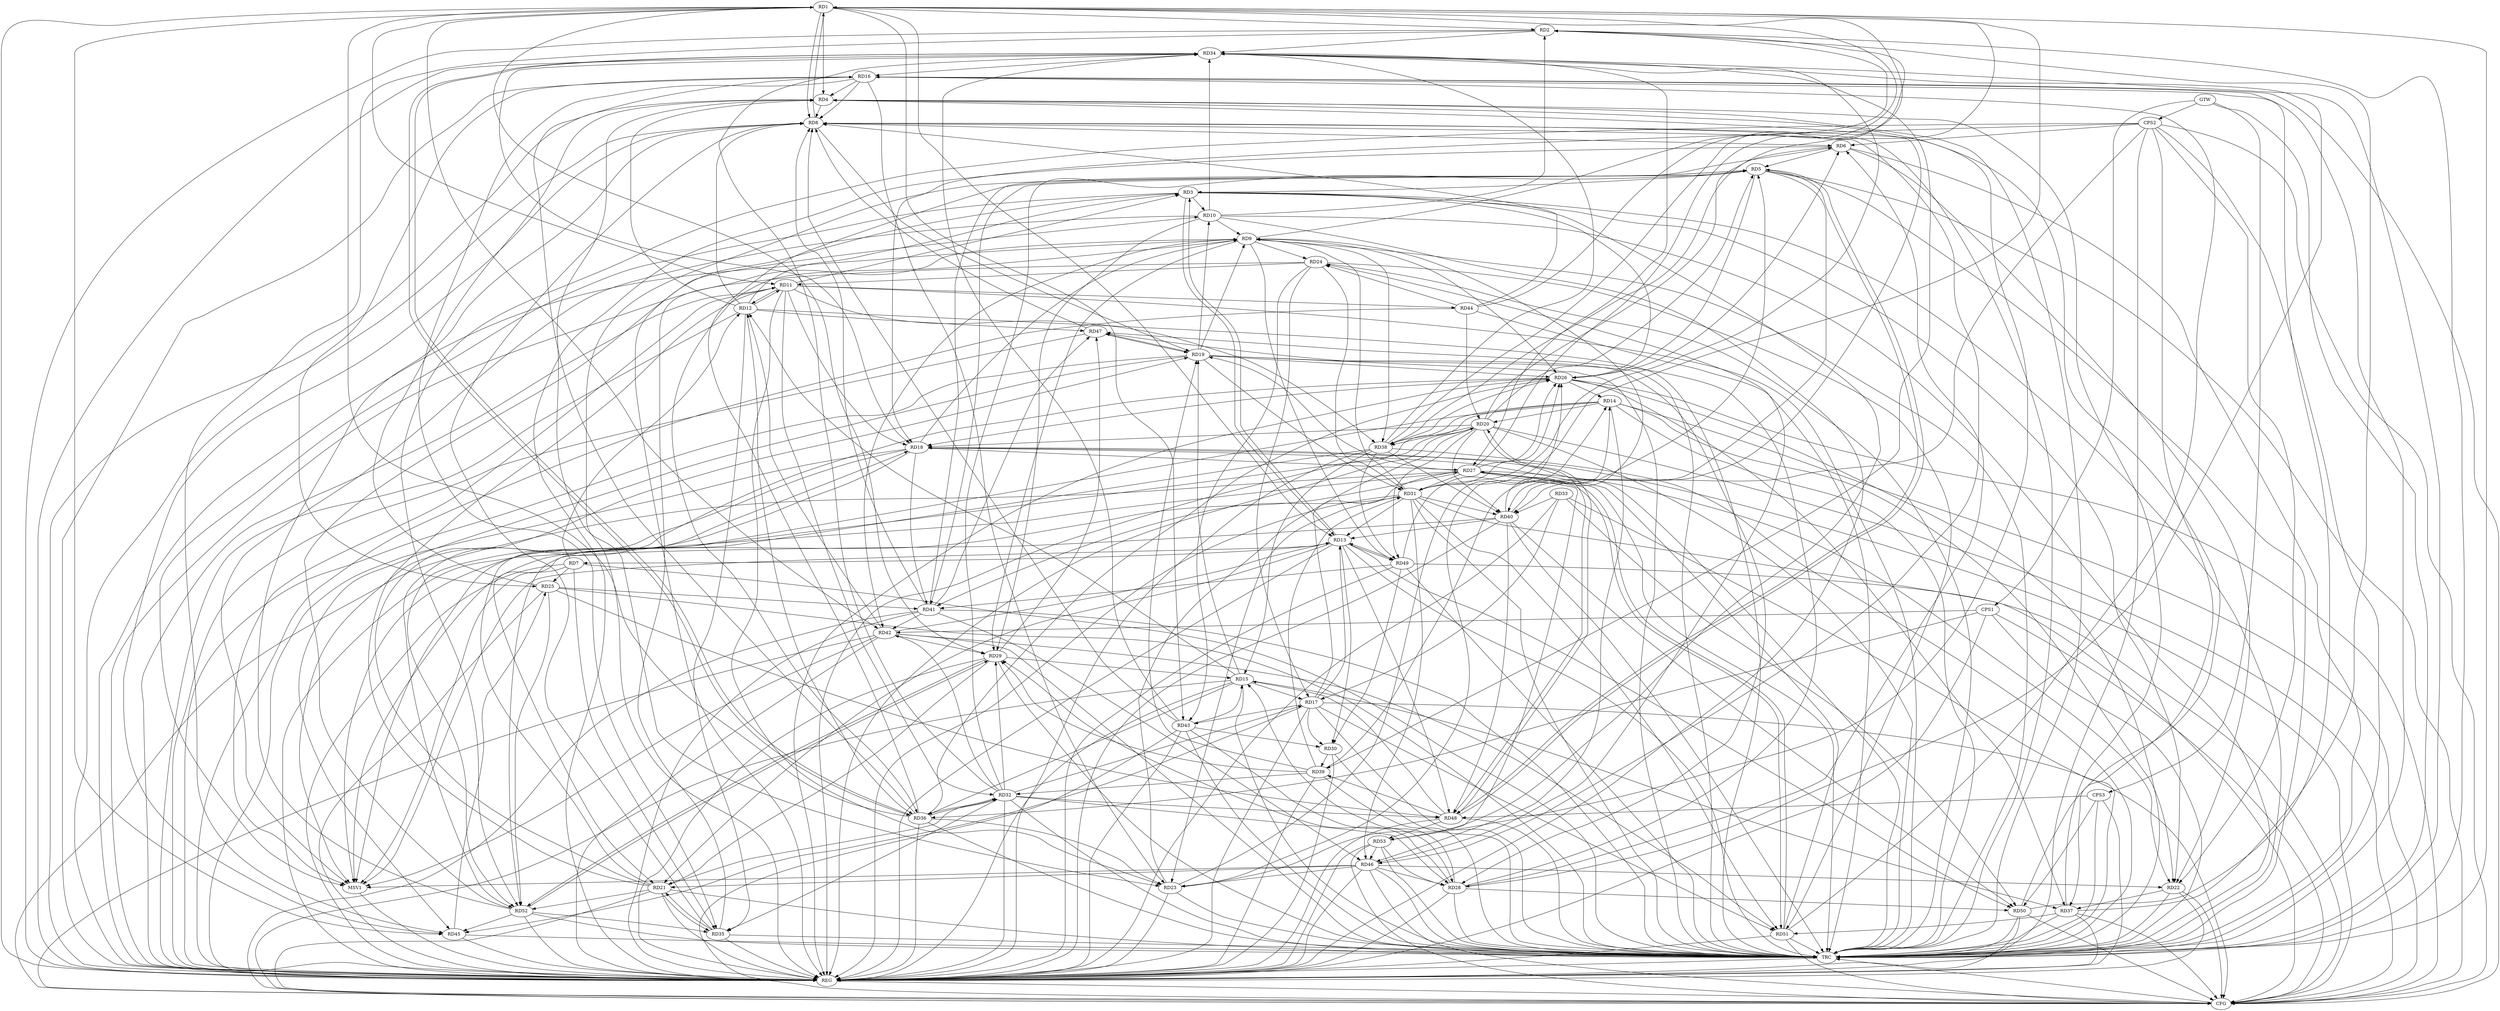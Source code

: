 strict digraph G {
  RD1 [ label="RD1" ];
  RD2 [ label="RD2" ];
  RD3 [ label="RD3" ];
  RD4 [ label="RD4" ];
  RD5 [ label="RD5" ];
  RD6 [ label="RD6" ];
  RD7 [ label="RD7" ];
  RD8 [ label="RD8" ];
  RD9 [ label="RD9" ];
  RD10 [ label="RD10" ];
  RD11 [ label="RD11" ];
  RD12 [ label="RD12" ];
  RD13 [ label="RD13" ];
  RD14 [ label="RD14" ];
  RD15 [ label="RD15" ];
  RD16 [ label="RD16" ];
  RD17 [ label="RD17" ];
  RD18 [ label="RD18" ];
  RD19 [ label="RD19" ];
  RD20 [ label="RD20" ];
  RD21 [ label="RD21" ];
  RD22 [ label="RD22" ];
  RD23 [ label="RD23" ];
  RD24 [ label="RD24" ];
  RD25 [ label="RD25" ];
  RD26 [ label="RD26" ];
  RD27 [ label="RD27" ];
  RD28 [ label="RD28" ];
  RD29 [ label="RD29" ];
  RD30 [ label="RD30" ];
  RD31 [ label="RD31" ];
  RD32 [ label="RD32" ];
  RD33 [ label="RD33" ];
  RD34 [ label="RD34" ];
  RD35 [ label="RD35" ];
  RD36 [ label="RD36" ];
  RD37 [ label="RD37" ];
  RD38 [ label="RD38" ];
  RD39 [ label="RD39" ];
  RD40 [ label="RD40" ];
  RD41 [ label="RD41" ];
  RD42 [ label="RD42" ];
  RD43 [ label="RD43" ];
  RD44 [ label="RD44" ];
  RD45 [ label="RD45" ];
  RD46 [ label="RD46" ];
  RD47 [ label="RD47" ];
  RD48 [ label="RD48" ];
  RD49 [ label="RD49" ];
  RD50 [ label="RD50" ];
  RD51 [ label="RD51" ];
  RD52 [ label="RD52" ];
  RD53 [ label="RD53" ];
  CPS1 [ label="CPS1" ];
  CPS2 [ label="CPS2" ];
  CPS3 [ label="CPS3" ];
  GTW [ label="GTW" ];
  REG [ label="REG" ];
  CFG [ label="CFG" ];
  TRC [ label="TRC" ];
  MSV1 [ label="MSV1" ];
  RD1 -> RD2;
  RD1 -> RD4;
  RD8 -> RD1;
  RD1 -> RD11;
  RD1 -> RD13;
  RD20 -> RD1;
  RD1 -> RD29;
  RD31 -> RD1;
  RD36 -> RD1;
  RD38 -> RD1;
  RD1 -> RD42;
  RD1 -> RD43;
  RD44 -> RD1;
  RD1 -> RD45;
  RD9 -> RD2;
  RD10 -> RD2;
  RD27 -> RD2;
  RD2 -> RD34;
  RD37 -> RD2;
  RD2 -> RD45;
  RD5 -> RD3;
  RD3 -> RD10;
  RD11 -> RD3;
  RD12 -> RD3;
  RD3 -> RD13;
  RD13 -> RD3;
  RD3 -> RD22;
  RD3 -> RD23;
  RD3 -> RD26;
  RD12 -> RD4;
  RD16 -> RD4;
  RD4 -> RD23;
  RD25 -> RD4;
  RD37 -> RD4;
  RD40 -> RD4;
  RD53 -> RD4;
  RD6 -> RD5;
  RD20 -> RD5;
  RD5 -> RD26;
  RD32 -> RD5;
  RD36 -> RD5;
  RD39 -> RD5;
  RD5 -> RD40;
  RD5 -> RD41;
  RD5 -> RD48;
  RD48 -> RD5;
  RD8 -> RD6;
  RD6 -> RD22;
  RD26 -> RD6;
  RD28 -> RD6;
  RD6 -> RD38;
  RD41 -> RD6;
  RD7 -> RD12;
  RD13 -> RD7;
  RD7 -> RD25;
  RD7 -> RD35;
  RD8 -> RD19;
  RD8 -> RD46;
  RD10 -> RD9;
  RD18 -> RD9;
  RD19 -> RD9;
  RD9 -> RD24;
  RD9 -> RD26;
  RD9 -> RD29;
  RD31 -> RD9;
  RD35 -> RD9;
  RD9 -> RD36;
  RD9 -> RD38;
  RD40 -> RD9;
  RD9 -> RD42;
  RD9 -> RD49;
  RD19 -> RD10;
  RD10 -> RD29;
  RD10 -> RD34;
  RD52 -> RD10;
  RD11 -> RD12;
  RD12 -> RD11;
  RD11 -> RD18;
  RD21 -> RD11;
  RD11 -> RD23;
  RD24 -> RD11;
  RD11 -> RD32;
  RD11 -> RD38;
  RD11 -> RD44;
  RD15 -> RD12;
  RD12 -> RD35;
  RD12 -> RD36;
  RD42 -> RD12;
  RD12 -> RD47;
  RD17 -> RD13;
  RD13 -> RD21;
  RD13 -> RD30;
  RD31 -> RD13;
  RD40 -> RD13;
  RD42 -> RD13;
  RD13 -> RD48;
  RD13 -> RD49;
  RD49 -> RD13;
  RD13 -> RD50;
  RD14 -> RD20;
  RD14 -> RD22;
  RD23 -> RD14;
  RD26 -> RD14;
  RD14 -> RD38;
  RD14 -> RD46;
  RD49 -> RD14;
  RD14 -> RD52;
  RD15 -> RD17;
  RD15 -> RD19;
  RD28 -> RD15;
  RD29 -> RD15;
  RD15 -> RD36;
  RD15 -> RD37;
  RD38 -> RD15;
  RD43 -> RD15;
  RD48 -> RD15;
  RD16 -> RD23;
  RD16 -> RD25;
  RD34 -> RD16;
  RD16 -> RD35;
  RD36 -> RD16;
  RD50 -> RD16;
  RD51 -> RD16;
  RD24 -> RD17;
  RD17 -> RD27;
  RD17 -> RD30;
  RD32 -> RD17;
  RD33 -> RD17;
  RD17 -> RD43;
  RD17 -> RD45;
  RD17 -> RD51;
  RD20 -> RD18;
  RD21 -> RD18;
  RD26 -> RD18;
  RD18 -> RD27;
  RD34 -> RD18;
  RD18 -> RD41;
  RD51 -> RD18;
  RD18 -> RD52;
  RD21 -> RD19;
  RD19 -> RD26;
  RD27 -> RD19;
  RD19 -> RD28;
  RD19 -> RD31;
  RD39 -> RD19;
  RD19 -> RD45;
  RD19 -> RD47;
  RD47 -> RD19;
  RD23 -> RD20;
  RD20 -> RD38;
  RD20 -> RD40;
  RD44 -> RD20;
  RD20 -> RD48;
  RD48 -> RD20;
  RD20 -> RD49;
  RD29 -> RD21;
  RD21 -> RD32;
  RD21 -> RD35;
  RD35 -> RD21;
  RD40 -> RD21;
  RD46 -> RD21;
  RD21 -> RD52;
  RD27 -> RD22;
  RD22 -> RD37;
  RD46 -> RD22;
  RD23 -> RD26;
  RD31 -> RD23;
  RD36 -> RD23;
  RD46 -> RD23;
  RD24 -> RD31;
  RD24 -> RD43;
  RD44 -> RD24;
  RD46 -> RD24;
  RD24 -> RD51;
  RD25 -> RD41;
  RD45 -> RD25;
  RD25 -> RD48;
  RD25 -> RD52;
  RD27 -> RD26;
  RD31 -> RD26;
  RD36 -> RD26;
  RD26 -> RD37;
  RD38 -> RD26;
  RD26 -> RD52;
  RD27 -> RD31;
  RD34 -> RD27;
  RD27 -> RD51;
  RD51 -> RD27;
  RD27 -> RD53;
  RD28 -> RD29;
  RD32 -> RD28;
  RD34 -> RD28;
  RD43 -> RD28;
  RD46 -> RD28;
  RD28 -> RD47;
  RD28 -> RD50;
  RD53 -> RD28;
  RD32 -> RD29;
  RD39 -> RD29;
  RD42 -> RD29;
  RD29 -> RD47;
  RD29 -> RD52;
  RD52 -> RD29;
  RD30 -> RD39;
  RD43 -> RD30;
  RD49 -> RD30;
  RD31 -> RD34;
  RD39 -> RD31;
  RD31 -> RD40;
  RD31 -> RD41;
  RD31 -> RD46;
  RD31 -> RD51;
  RD32 -> RD34;
  RD32 -> RD35;
  RD32 -> RD36;
  RD36 -> RD32;
  RD39 -> RD32;
  RD32 -> RD42;
  RD32 -> RD48;
  RD33 -> RD40;
  RD33 -> RD50;
  RD34 -> RD36;
  RD36 -> RD34;
  RD38 -> RD34;
  RD34 -> RD39;
  RD43 -> RD34;
  RD52 -> RD35;
  RD37 -> RD51;
  RD38 -> RD40;
  RD38 -> RD49;
  RD48 -> RD39;
  RD40 -> RD48;
  RD40 -> RD50;
  RD41 -> RD42;
  RD41 -> RD46;
  RD41 -> RD47;
  RD49 -> RD41;
  RD42 -> RD51;
  RD52 -> RD45;
  RD53 -> RD46;
  RD48 -> RD53;
  CPS1 -> RD42;
  CPS1 -> RD36;
  CPS2 -> RD22;
  CPS2 -> RD6;
  CPS2 -> RD40;
  CPS2 -> RD37;
  CPS2 -> RD52;
  CPS2 -> RD18;
  CPS3 -> RD50;
  CPS3 -> RD48;
  GTW -> CPS1;
  GTW -> CPS2;
  GTW -> CPS3;
  RD1 -> REG;
  RD2 -> REG;
  RD3 -> REG;
  RD4 -> REG;
  RD5 -> REG;
  RD6 -> REG;
  RD7 -> REG;
  RD8 -> REG;
  RD9 -> REG;
  RD10 -> REG;
  RD11 -> REG;
  RD12 -> REG;
  RD13 -> REG;
  RD14 -> REG;
  RD15 -> REG;
  RD16 -> REG;
  RD17 -> REG;
  RD18 -> REG;
  RD19 -> REG;
  RD20 -> REG;
  RD21 -> REG;
  RD22 -> REG;
  RD23 -> REG;
  RD24 -> REG;
  RD25 -> REG;
  RD26 -> REG;
  RD27 -> REG;
  RD28 -> REG;
  RD29 -> REG;
  RD30 -> REG;
  RD31 -> REG;
  RD32 -> REG;
  RD33 -> REG;
  RD34 -> REG;
  RD35 -> REG;
  RD36 -> REG;
  RD37 -> REG;
  RD38 -> REG;
  RD39 -> REG;
  RD40 -> REG;
  RD41 -> REG;
  RD42 -> REG;
  RD43 -> REG;
  RD44 -> REG;
  RD45 -> REG;
  RD46 -> REG;
  RD47 -> REG;
  RD48 -> REG;
  RD49 -> REG;
  RD50 -> REG;
  RD51 -> REG;
  RD52 -> REG;
  RD53 -> REG;
  CPS1 -> REG;
  CPS2 -> REG;
  CPS3 -> REG;
  RD26 -> CFG;
  RD20 -> CFG;
  RD43 -> CFG;
  RD16 -> CFG;
  RD15 -> CFG;
  RD37 -> CFG;
  RD17 -> CFG;
  RD27 -> CFG;
  RD41 -> CFG;
  RD14 -> CFG;
  RD53 -> CFG;
  RD22 -> CFG;
  CPS2 -> CFG;
  RD50 -> CFG;
  RD51 -> CFG;
  RD31 -> CFG;
  RD21 -> CFG;
  RD18 -> CFG;
  CPS1 -> CFG;
  RD46 -> CFG;
  RD49 -> CFG;
  RD42 -> CFG;
  RD5 -> CFG;
  REG -> CFG;
  RD1 -> TRC;
  RD2 -> TRC;
  RD3 -> TRC;
  RD4 -> TRC;
  RD5 -> TRC;
  RD6 -> TRC;
  RD7 -> TRC;
  RD8 -> TRC;
  RD9 -> TRC;
  RD10 -> TRC;
  RD11 -> TRC;
  RD12 -> TRC;
  RD13 -> TRC;
  RD14 -> TRC;
  RD15 -> TRC;
  RD16 -> TRC;
  RD17 -> TRC;
  RD18 -> TRC;
  RD19 -> TRC;
  RD20 -> TRC;
  RD21 -> TRC;
  RD22 -> TRC;
  RD23 -> TRC;
  RD24 -> TRC;
  RD25 -> TRC;
  RD26 -> TRC;
  RD27 -> TRC;
  RD28 -> TRC;
  RD29 -> TRC;
  RD30 -> TRC;
  RD31 -> TRC;
  RD32 -> TRC;
  RD33 -> TRC;
  RD34 -> TRC;
  RD35 -> TRC;
  RD36 -> TRC;
  RD37 -> TRC;
  RD38 -> TRC;
  RD39 -> TRC;
  RD40 -> TRC;
  RD41 -> TRC;
  RD42 -> TRC;
  RD43 -> TRC;
  RD44 -> TRC;
  RD45 -> TRC;
  RD46 -> TRC;
  RD47 -> TRC;
  RD48 -> TRC;
  RD49 -> TRC;
  RD50 -> TRC;
  RD51 -> TRC;
  RD52 -> TRC;
  RD53 -> TRC;
  CPS1 -> TRC;
  CPS2 -> TRC;
  CPS3 -> TRC;
  GTW -> TRC;
  CFG -> TRC;
  TRC -> REG;
  RD44 -> RD8;
  RD41 -> RD8;
  RD35 -> RD8;
  RD12 -> RD8;
  RD47 -> RD8;
  RD50 -> RD8;
  RD1 -> RD8;
  RD4 -> RD8;
  RD52 -> RD8;
  RD16 -> RD8;
  RD43 -> RD8;
  RD45 -> RD8;
  RD3 -> MSV1;
  RD7 -> MSV1;
  RD11 -> MSV1;
  RD13 -> MSV1;
  RD18 -> MSV1;
  RD20 -> MSV1;
  RD27 -> MSV1;
  RD38 -> MSV1;
  RD42 -> MSV1;
  RD10 -> MSV1;
  RD46 -> MSV1;
  MSV1 -> REG;
}
